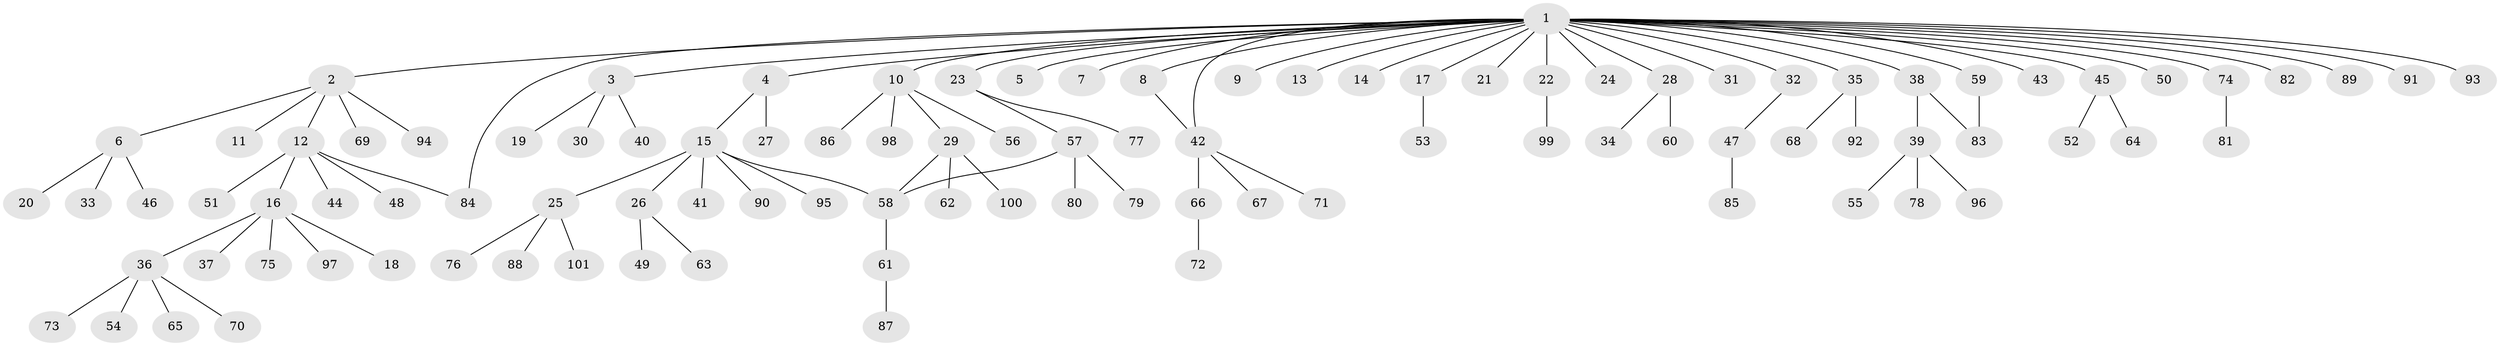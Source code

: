 // coarse degree distribution, {33: 0.012987012987012988, 5: 0.03896103896103896, 3: 0.09090909090909091, 2: 0.11688311688311688, 1: 0.6883116883116883, 4: 0.025974025974025976, 6: 0.025974025974025976}
// Generated by graph-tools (version 1.1) at 2025/23/03/03/25 07:23:53]
// undirected, 101 vertices, 105 edges
graph export_dot {
graph [start="1"]
  node [color=gray90,style=filled];
  1;
  2;
  3;
  4;
  5;
  6;
  7;
  8;
  9;
  10;
  11;
  12;
  13;
  14;
  15;
  16;
  17;
  18;
  19;
  20;
  21;
  22;
  23;
  24;
  25;
  26;
  27;
  28;
  29;
  30;
  31;
  32;
  33;
  34;
  35;
  36;
  37;
  38;
  39;
  40;
  41;
  42;
  43;
  44;
  45;
  46;
  47;
  48;
  49;
  50;
  51;
  52;
  53;
  54;
  55;
  56;
  57;
  58;
  59;
  60;
  61;
  62;
  63;
  64;
  65;
  66;
  67;
  68;
  69;
  70;
  71;
  72;
  73;
  74;
  75;
  76;
  77;
  78;
  79;
  80;
  81;
  82;
  83;
  84;
  85;
  86;
  87;
  88;
  89;
  90;
  91;
  92;
  93;
  94;
  95;
  96;
  97;
  98;
  99;
  100;
  101;
  1 -- 2;
  1 -- 3;
  1 -- 4;
  1 -- 5;
  1 -- 7;
  1 -- 8;
  1 -- 9;
  1 -- 10;
  1 -- 13;
  1 -- 14;
  1 -- 17;
  1 -- 21;
  1 -- 22;
  1 -- 23;
  1 -- 24;
  1 -- 28;
  1 -- 31;
  1 -- 32;
  1 -- 35;
  1 -- 38;
  1 -- 42;
  1 -- 43;
  1 -- 45;
  1 -- 50;
  1 -- 59;
  1 -- 74;
  1 -- 82;
  1 -- 84;
  1 -- 89;
  1 -- 91;
  1 -- 93;
  2 -- 6;
  2 -- 11;
  2 -- 12;
  2 -- 69;
  2 -- 94;
  3 -- 19;
  3 -- 30;
  3 -- 40;
  4 -- 15;
  4 -- 27;
  6 -- 20;
  6 -- 33;
  6 -- 46;
  8 -- 42;
  10 -- 29;
  10 -- 56;
  10 -- 86;
  10 -- 98;
  12 -- 16;
  12 -- 44;
  12 -- 48;
  12 -- 51;
  12 -- 84;
  15 -- 25;
  15 -- 26;
  15 -- 41;
  15 -- 58;
  15 -- 90;
  15 -- 95;
  16 -- 18;
  16 -- 36;
  16 -- 37;
  16 -- 75;
  16 -- 97;
  17 -- 53;
  22 -- 99;
  23 -- 57;
  23 -- 77;
  25 -- 76;
  25 -- 88;
  25 -- 101;
  26 -- 49;
  26 -- 63;
  28 -- 34;
  28 -- 60;
  29 -- 58;
  29 -- 62;
  29 -- 100;
  32 -- 47;
  35 -- 68;
  35 -- 92;
  36 -- 54;
  36 -- 65;
  36 -- 70;
  36 -- 73;
  38 -- 39;
  38 -- 83;
  39 -- 55;
  39 -- 78;
  39 -- 96;
  42 -- 66;
  42 -- 67;
  42 -- 71;
  45 -- 52;
  45 -- 64;
  47 -- 85;
  57 -- 58;
  57 -- 79;
  57 -- 80;
  58 -- 61;
  59 -- 83;
  61 -- 87;
  66 -- 72;
  74 -- 81;
}
